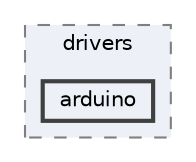 digraph "nuli_avionics_flight_software/platformio_nuli_avionics_flight_software/src/drivers/arduino"
{
 // LATEX_PDF_SIZE
  bgcolor="transparent";
  edge [fontname=Helvetica,fontsize=10,labelfontname=Helvetica,labelfontsize=10];
  node [fontname=Helvetica,fontsize=10,shape=box,height=0.2,width=0.4];
  compound=true
  subgraph clusterdir_2007717ffe691f1c671b4a1c55a66eb5 {
    graph [ bgcolor="#edf0f7", pencolor="grey50", label="drivers", fontname=Helvetica,fontsize=10 style="filled,dashed", URL="dir_2007717ffe691f1c671b4a1c55a66eb5.html",tooltip=""]
  dir_43c6329b5d1c5886ab0a819c5c15378b [label="arduino", fillcolor="#edf0f7", color="grey25", style="filled,bold", URL="dir_43c6329b5d1c5886ab0a819c5c15378b.html",tooltip=""];
  }
}
